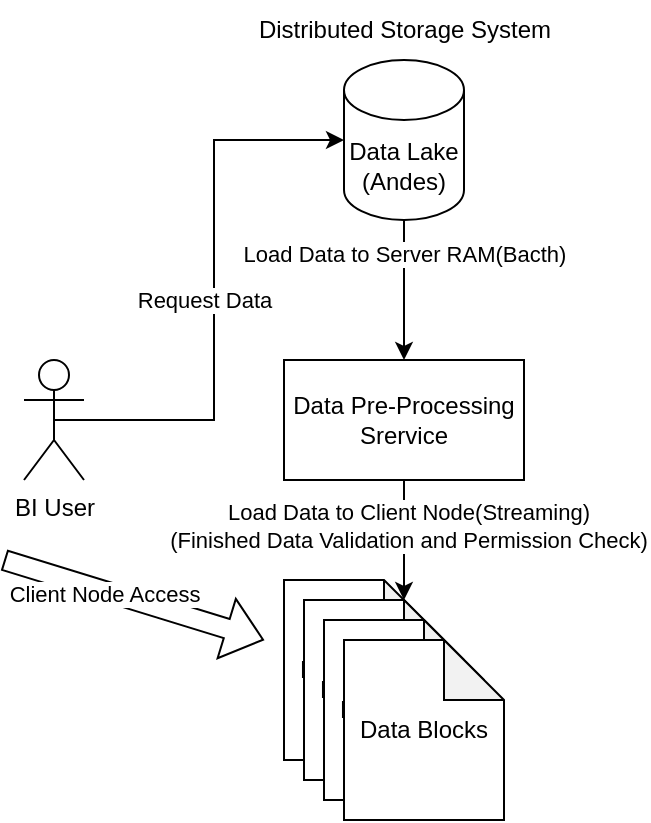 <mxfile version="24.7.17">
  <diagram name="Page-1" id="IfdaJqEhzuLMe_2G211S">
    <mxGraphModel dx="877" dy="642" grid="1" gridSize="10" guides="1" tooltips="1" connect="1" arrows="1" fold="1" page="1" pageScale="1" pageWidth="827" pageHeight="1169" math="0" shadow="0">
      <root>
        <mxCell id="0" />
        <mxCell id="1" parent="0" />
        <mxCell id="3NtjgHm-Sgzl8x-YJbfk-1" value="BI User" style="shape=umlActor;verticalLabelPosition=bottom;verticalAlign=top;html=1;outlineConnect=0;" vertex="1" parent="1">
          <mxGeometry x="190" y="280" width="30" height="60" as="geometry" />
        </mxCell>
        <mxCell id="3NtjgHm-Sgzl8x-YJbfk-25" style="edgeStyle=orthogonalEdgeStyle;rounded=0;orthogonalLoop=1;jettySize=auto;html=1;exitX=0.5;exitY=1;exitDx=0;exitDy=0;exitPerimeter=0;" edge="1" parent="1" source="3NtjgHm-Sgzl8x-YJbfk-4" target="3NtjgHm-Sgzl8x-YJbfk-18">
          <mxGeometry relative="1" as="geometry" />
        </mxCell>
        <mxCell id="3NtjgHm-Sgzl8x-YJbfk-26" value="Load Data to Server RAM(Bacth)" style="edgeLabel;html=1;align=center;verticalAlign=middle;resizable=0;points=[];" vertex="1" connectable="0" parent="3NtjgHm-Sgzl8x-YJbfk-25">
          <mxGeometry x="-0.526" relative="1" as="geometry">
            <mxPoint as="offset" />
          </mxGeometry>
        </mxCell>
        <mxCell id="3NtjgHm-Sgzl8x-YJbfk-4" value="Data Lake&lt;div&gt;(Andes)&lt;/div&gt;" style="shape=cylinder3;whiteSpace=wrap;html=1;boundedLbl=1;backgroundOutline=1;size=15;" vertex="1" parent="1">
          <mxGeometry x="350" y="130" width="60" height="80" as="geometry" />
        </mxCell>
        <mxCell id="3NtjgHm-Sgzl8x-YJbfk-5" value="&lt;div&gt;Distributed Storage System&lt;/div&gt;" style="text;html=1;align=center;verticalAlign=middle;resizable=0;points=[];autosize=1;strokeColor=none;fillColor=none;" vertex="1" parent="1">
          <mxGeometry x="295" y="100" width="170" height="30" as="geometry" />
        </mxCell>
        <mxCell id="3NtjgHm-Sgzl8x-YJbfk-18" value="Data Pre-Processing Srervice" style="rounded=0;whiteSpace=wrap;html=1;" vertex="1" parent="1">
          <mxGeometry x="320" y="280" width="120" height="60" as="geometry" />
        </mxCell>
        <mxCell id="3NtjgHm-Sgzl8x-YJbfk-19" value="Data Blocks" style="shape=note;whiteSpace=wrap;html=1;backgroundOutline=1;darkOpacity=0.05;" vertex="1" parent="1">
          <mxGeometry x="320" y="390" width="80" height="90" as="geometry" />
        </mxCell>
        <mxCell id="3NtjgHm-Sgzl8x-YJbfk-20" value="Data Blocks" style="shape=note;whiteSpace=wrap;html=1;backgroundOutline=1;darkOpacity=0.05;" vertex="1" parent="1">
          <mxGeometry x="330" y="400" width="80" height="90" as="geometry" />
        </mxCell>
        <mxCell id="3NtjgHm-Sgzl8x-YJbfk-21" value="Data Blocks" style="shape=note;whiteSpace=wrap;html=1;backgroundOutline=1;darkOpacity=0.05;" vertex="1" parent="1">
          <mxGeometry x="340" y="410" width="80" height="90" as="geometry" />
        </mxCell>
        <mxCell id="3NtjgHm-Sgzl8x-YJbfk-22" value="Data Blocks" style="shape=note;whiteSpace=wrap;html=1;backgroundOutline=1;darkOpacity=0.05;" vertex="1" parent="1">
          <mxGeometry x="350" y="420" width="80" height="90" as="geometry" />
        </mxCell>
        <mxCell id="3NtjgHm-Sgzl8x-YJbfk-23" style="edgeStyle=orthogonalEdgeStyle;rounded=0;orthogonalLoop=1;jettySize=auto;html=1;exitX=0.5;exitY=0.5;exitDx=0;exitDy=0;exitPerimeter=0;entryX=0;entryY=0.5;entryDx=0;entryDy=0;entryPerimeter=0;" edge="1" parent="1" source="3NtjgHm-Sgzl8x-YJbfk-1" target="3NtjgHm-Sgzl8x-YJbfk-4">
          <mxGeometry relative="1" as="geometry" />
        </mxCell>
        <mxCell id="3NtjgHm-Sgzl8x-YJbfk-24" value="Request Data" style="edgeLabel;html=1;align=center;verticalAlign=middle;resizable=0;points=[];" vertex="1" connectable="0" parent="3NtjgHm-Sgzl8x-YJbfk-23">
          <mxGeometry x="0.223" y="2" relative="1" as="geometry">
            <mxPoint x="-3" y="34" as="offset" />
          </mxGeometry>
        </mxCell>
        <mxCell id="3NtjgHm-Sgzl8x-YJbfk-27" style="edgeStyle=orthogonalEdgeStyle;rounded=0;orthogonalLoop=1;jettySize=auto;html=1;exitX=0.5;exitY=1;exitDx=0;exitDy=0;entryX=0;entryY=0;entryDx=50;entryDy=0;entryPerimeter=0;" edge="1" parent="1" source="3NtjgHm-Sgzl8x-YJbfk-18" target="3NtjgHm-Sgzl8x-YJbfk-20">
          <mxGeometry relative="1" as="geometry" />
        </mxCell>
        <mxCell id="3NtjgHm-Sgzl8x-YJbfk-30" value="Load Data to Client Node(Streaming)&lt;div&gt;(Finished Data Validation and Permission Check)&lt;/div&gt;" style="edgeLabel;html=1;align=center;verticalAlign=middle;resizable=0;points=[];" vertex="1" connectable="0" parent="3NtjgHm-Sgzl8x-YJbfk-27">
          <mxGeometry x="-0.248" y="2" relative="1" as="geometry">
            <mxPoint as="offset" />
          </mxGeometry>
        </mxCell>
        <mxCell id="3NtjgHm-Sgzl8x-YJbfk-28" value="" style="shape=flexArrow;endArrow=classic;html=1;rounded=0;" edge="1" parent="1">
          <mxGeometry width="50" height="50" relative="1" as="geometry">
            <mxPoint x="180" y="380" as="sourcePoint" />
            <mxPoint x="310" y="420" as="targetPoint" />
          </mxGeometry>
        </mxCell>
        <mxCell id="3NtjgHm-Sgzl8x-YJbfk-29" value="Client Node Access" style="edgeLabel;html=1;align=center;verticalAlign=middle;resizable=0;points=[];" vertex="1" connectable="0" parent="3NtjgHm-Sgzl8x-YJbfk-28">
          <mxGeometry x="-0.226" y="-1" relative="1" as="geometry">
            <mxPoint as="offset" />
          </mxGeometry>
        </mxCell>
      </root>
    </mxGraphModel>
  </diagram>
</mxfile>
